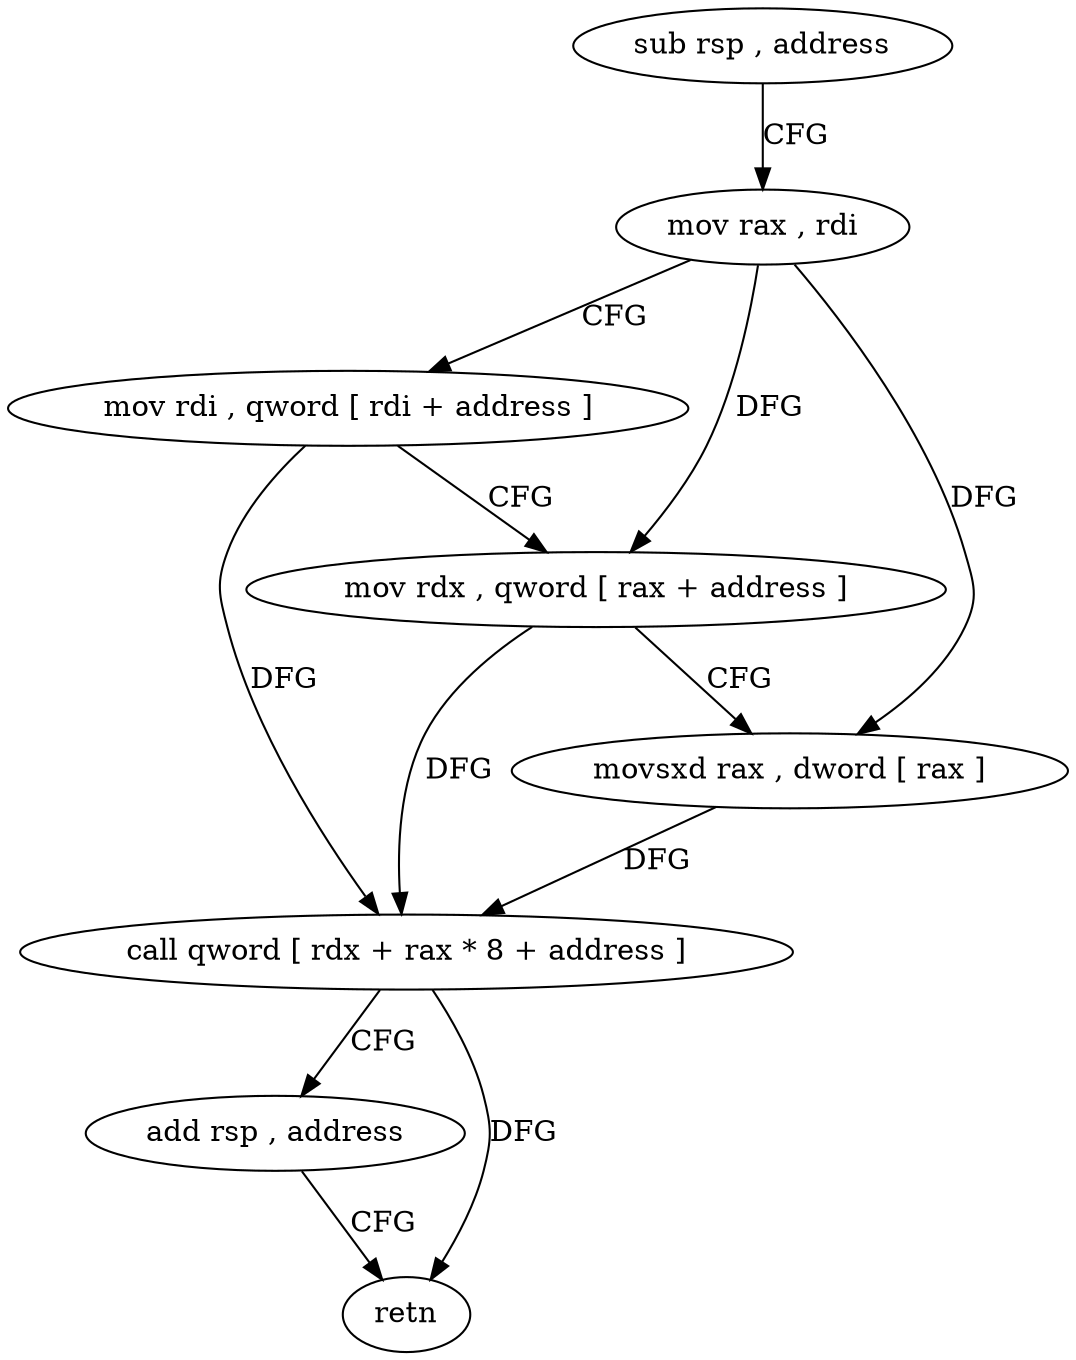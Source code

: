 digraph "func" {
"79601" [label = "sub rsp , address" ]
"79605" [label = "mov rax , rdi" ]
"79608" [label = "mov rdi , qword [ rdi + address ]" ]
"79612" [label = "mov rdx , qword [ rax + address ]" ]
"79616" [label = "movsxd rax , dword [ rax ]" ]
"79619" [label = "call qword [ rdx + rax * 8 + address ]" ]
"79623" [label = "add rsp , address" ]
"79627" [label = "retn" ]
"79601" -> "79605" [ label = "CFG" ]
"79605" -> "79608" [ label = "CFG" ]
"79605" -> "79612" [ label = "DFG" ]
"79605" -> "79616" [ label = "DFG" ]
"79608" -> "79612" [ label = "CFG" ]
"79608" -> "79619" [ label = "DFG" ]
"79612" -> "79616" [ label = "CFG" ]
"79612" -> "79619" [ label = "DFG" ]
"79616" -> "79619" [ label = "DFG" ]
"79619" -> "79623" [ label = "CFG" ]
"79619" -> "79627" [ label = "DFG" ]
"79623" -> "79627" [ label = "CFG" ]
}

